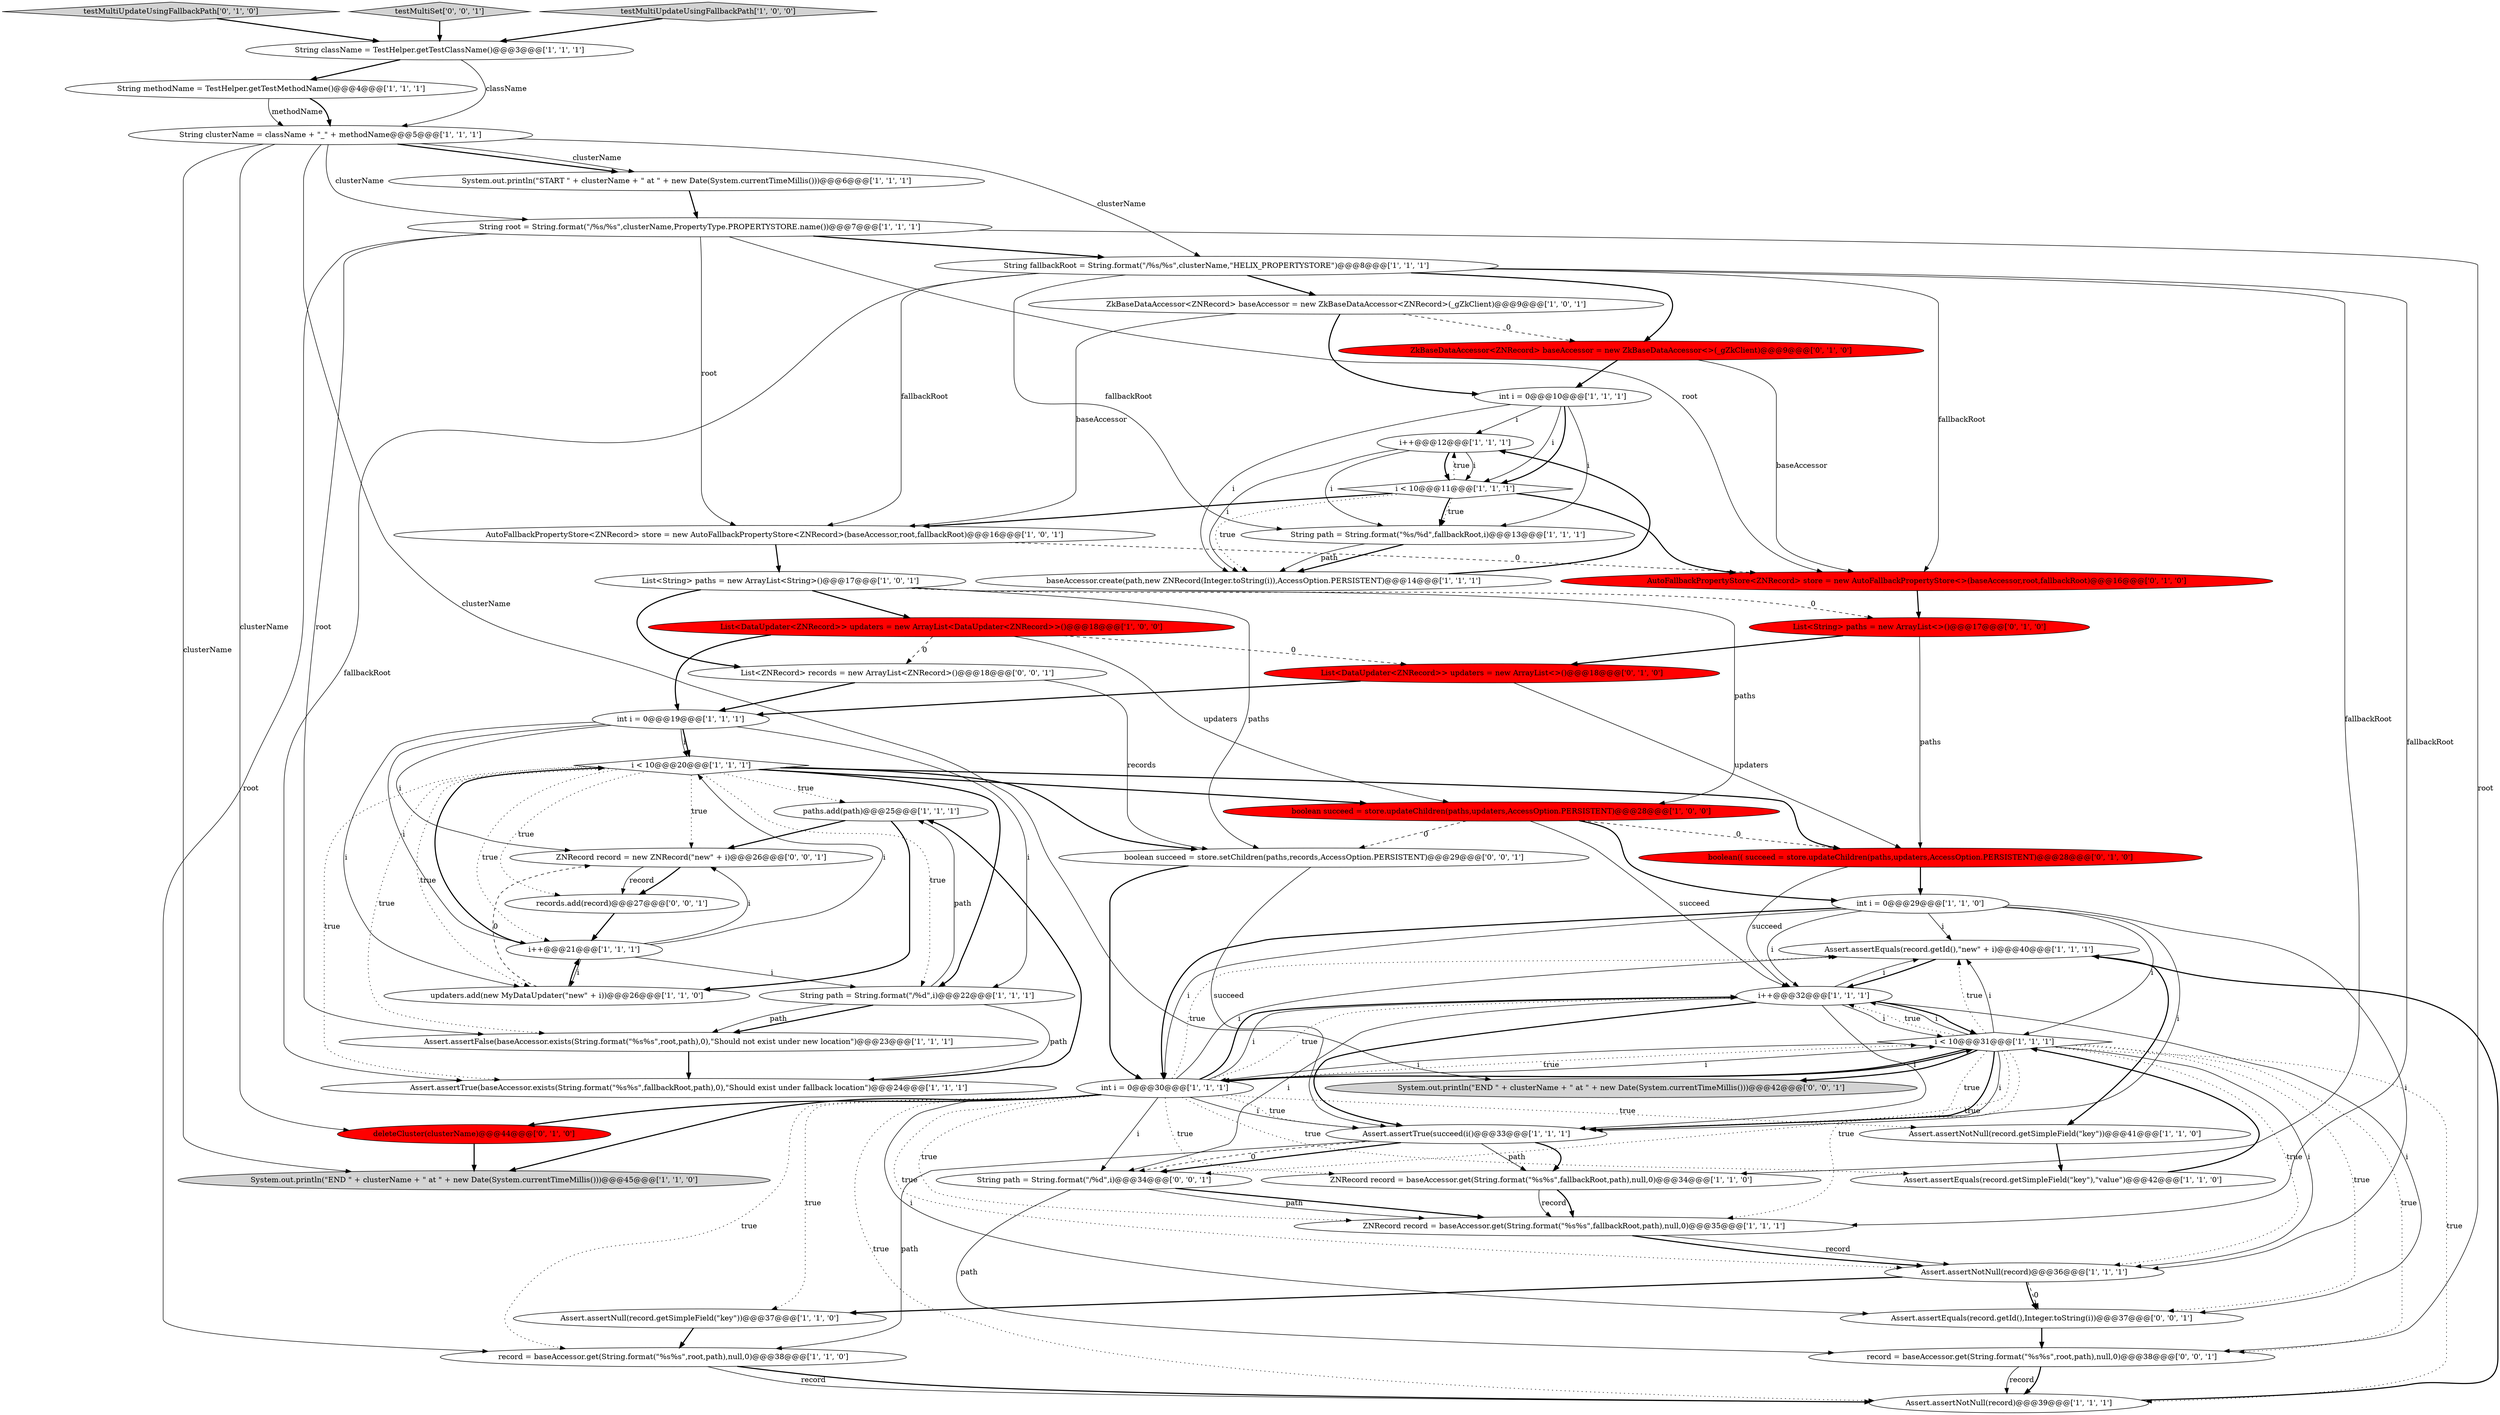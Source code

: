 digraph {
22 [style = filled, label = "Assert.assertEquals(record.getId(),\"new\" + i)@@@40@@@['1', '1', '1']", fillcolor = white, shape = ellipse image = "AAA0AAABBB1BBB"];
13 [style = filled, label = "paths.add(path)@@@25@@@['1', '1', '1']", fillcolor = white, shape = ellipse image = "AAA0AAABBB1BBB"];
31 [style = filled, label = "int i = 0@@@10@@@['1', '1', '1']", fillcolor = white, shape = ellipse image = "AAA0AAABBB1BBB"];
51 [style = filled, label = "Assert.assertEquals(record.getId(),Integer.toString(i))@@@37@@@['0', '0', '1']", fillcolor = white, shape = ellipse image = "AAA0AAABBB3BBB"];
32 [style = filled, label = "List<DataUpdater<ZNRecord>> updaters = new ArrayList<DataUpdater<ZNRecord>>()@@@18@@@['1', '0', '0']", fillcolor = red, shape = ellipse image = "AAA1AAABBB1BBB"];
38 [style = filled, label = "Assert.assertEquals(record.getSimpleField(\"key\"),\"value\")@@@42@@@['1', '1', '0']", fillcolor = white, shape = ellipse image = "AAA0AAABBB1BBB"];
44 [style = filled, label = "testMultiUpdateUsingFallbackPath['0', '1', '0']", fillcolor = lightgray, shape = diamond image = "AAA0AAABBB2BBB"];
39 [style = filled, label = "ZNRecord record = baseAccessor.get(String.format(\"%s%s\",fallbackRoot,path),null,0)@@@35@@@['1', '1', '1']", fillcolor = white, shape = ellipse image = "AAA0AAABBB1BBB"];
55 [style = filled, label = "boolean succeed = store.setChildren(paths,records,AccessOption.PERSISTENT)@@@29@@@['0', '0', '1']", fillcolor = white, shape = ellipse image = "AAA0AAABBB3BBB"];
27 [style = filled, label = "i++@@@12@@@['1', '1', '1']", fillcolor = white, shape = ellipse image = "AAA0AAABBB1BBB"];
17 [style = filled, label = "AutoFallbackPropertyStore<ZNRecord> store = new AutoFallbackPropertyStore<ZNRecord>(baseAccessor,root,fallbackRoot)@@@16@@@['1', '0', '1']", fillcolor = white, shape = ellipse image = "AAA0AAABBB1BBB"];
8 [style = filled, label = "i++@@@32@@@['1', '1', '1']", fillcolor = white, shape = ellipse image = "AAA0AAABBB1BBB"];
26 [style = filled, label = "Assert.assertNotNull(record)@@@39@@@['1', '1', '1']", fillcolor = white, shape = ellipse image = "AAA0AAABBB1BBB"];
30 [style = filled, label = "String fallbackRoot = String.format(\"/%s/%s\",clusterName,\"HELIX_PROPERTYSTORE\")@@@8@@@['1', '1', '1']", fillcolor = white, shape = ellipse image = "AAA0AAABBB1BBB"];
21 [style = filled, label = "i < 10@@@20@@@['1', '1', '1']", fillcolor = white, shape = diamond image = "AAA0AAABBB1BBB"];
50 [style = filled, label = "testMultiSet['0', '0', '1']", fillcolor = lightgray, shape = diamond image = "AAA0AAABBB3BBB"];
15 [style = filled, label = "String methodName = TestHelper.getTestMethodName()@@@4@@@['1', '1', '1']", fillcolor = white, shape = ellipse image = "AAA0AAABBB1BBB"];
46 [style = filled, label = "boolean(( succeed = store.updateChildren(paths,updaters,AccessOption.PERSISTENT)@@@28@@@['0', '1', '0']", fillcolor = red, shape = ellipse image = "AAA1AAABBB2BBB"];
9 [style = filled, label = "String root = String.format(\"/%s/%s\",clusterName,PropertyType.PROPERTYSTORE.name())@@@7@@@['1', '1', '1']", fillcolor = white, shape = ellipse image = "AAA0AAABBB1BBB"];
47 [style = filled, label = "records.add(record)@@@27@@@['0', '0', '1']", fillcolor = white, shape = ellipse image = "AAA0AAABBB3BBB"];
19 [style = filled, label = "System.out.println(\"END \" + clusterName + \" at \" + new Date(System.currentTimeMillis()))@@@45@@@['1', '1', '0']", fillcolor = lightgray, shape = ellipse image = "AAA0AAABBB1BBB"];
53 [style = filled, label = "record = baseAccessor.get(String.format(\"%s%s\",root,path),null,0)@@@38@@@['0', '0', '1']", fillcolor = white, shape = ellipse image = "AAA0AAABBB3BBB"];
6 [style = filled, label = "Assert.assertTrue(succeed(i()@@@33@@@['1', '1', '1']", fillcolor = white, shape = ellipse image = "AAA0AAABBB1BBB"];
25 [style = filled, label = "boolean succeed = store.updateChildren(paths,updaters,AccessOption.PERSISTENT)@@@28@@@['1', '0', '0']", fillcolor = red, shape = ellipse image = "AAA1AAABBB1BBB"];
24 [style = filled, label = "List<String> paths = new ArrayList<String>()@@@17@@@['1', '0', '1']", fillcolor = white, shape = ellipse image = "AAA0AAABBB1BBB"];
23 [style = filled, label = "String clusterName = className + \"_\" + methodName@@@5@@@['1', '1', '1']", fillcolor = white, shape = ellipse image = "AAA0AAABBB1BBB"];
52 [style = filled, label = "ZNRecord record = new ZNRecord(\"new\" + i)@@@26@@@['0', '0', '1']", fillcolor = white, shape = ellipse image = "AAA0AAABBB3BBB"];
14 [style = filled, label = "i++@@@21@@@['1', '1', '1']", fillcolor = white, shape = ellipse image = "AAA0AAABBB1BBB"];
1 [style = filled, label = "Assert.assertFalse(baseAccessor.exists(String.format(\"%s%s\",root,path),0),\"Should not exist under new location\")@@@23@@@['1', '1', '1']", fillcolor = white, shape = ellipse image = "AAA0AAABBB1BBB"];
5 [style = filled, label = "i < 10@@@31@@@['1', '1', '1']", fillcolor = white, shape = diamond image = "AAA0AAABBB1BBB"];
33 [style = filled, label = "updaters.add(new MyDataUpdater(\"new\" + i))@@@26@@@['1', '1', '0']", fillcolor = white, shape = ellipse image = "AAA0AAABBB1BBB"];
34 [style = filled, label = "String className = TestHelper.getTestClassName()@@@3@@@['1', '1', '1']", fillcolor = white, shape = ellipse image = "AAA0AAABBB1BBB"];
35 [style = filled, label = "baseAccessor.create(path,new ZNRecord(Integer.toString(i)),AccessOption.PERSISTENT)@@@14@@@['1', '1', '1']", fillcolor = white, shape = ellipse image = "AAA0AAABBB1BBB"];
36 [style = filled, label = "Assert.assertNotNull(record.getSimpleField(\"key\"))@@@41@@@['1', '1', '0']", fillcolor = white, shape = ellipse image = "AAA0AAABBB1BBB"];
37 [style = filled, label = "ZNRecord record = baseAccessor.get(String.format(\"%s%s\",fallbackRoot,path),null,0)@@@34@@@['1', '1', '0']", fillcolor = white, shape = ellipse image = "AAA0AAABBB1BBB"];
29 [style = filled, label = "Assert.assertNotNull(record)@@@36@@@['1', '1', '1']", fillcolor = white, shape = ellipse image = "AAA0AAABBB1BBB"];
49 [style = filled, label = "String path = String.format(\"/%d\",i)@@@34@@@['0', '0', '1']", fillcolor = white, shape = ellipse image = "AAA0AAABBB3BBB"];
40 [style = filled, label = "List<DataUpdater<ZNRecord>> updaters = new ArrayList<>()@@@18@@@['0', '1', '0']", fillcolor = red, shape = ellipse image = "AAA1AAABBB2BBB"];
45 [style = filled, label = "AutoFallbackPropertyStore<ZNRecord> store = new AutoFallbackPropertyStore<>(baseAccessor,root,fallbackRoot)@@@16@@@['0', '1', '0']", fillcolor = red, shape = ellipse image = "AAA1AAABBB2BBB"];
4 [style = filled, label = "int i = 0@@@30@@@['1', '1', '1']", fillcolor = white, shape = ellipse image = "AAA0AAABBB1BBB"];
48 [style = filled, label = "List<ZNRecord> records = new ArrayList<ZNRecord>()@@@18@@@['0', '0', '1']", fillcolor = white, shape = ellipse image = "AAA0AAABBB3BBB"];
11 [style = filled, label = "record = baseAccessor.get(String.format(\"%s%s\",root,path),null,0)@@@38@@@['1', '1', '0']", fillcolor = white, shape = ellipse image = "AAA0AAABBB1BBB"];
54 [style = filled, label = "System.out.println(\"END \" + clusterName + \" at \" + new Date(System.currentTimeMillis()))@@@42@@@['0', '0', '1']", fillcolor = lightgray, shape = ellipse image = "AAA0AAABBB3BBB"];
41 [style = filled, label = "deleteCluster(clusterName)@@@44@@@['0', '1', '0']", fillcolor = red, shape = ellipse image = "AAA1AAABBB2BBB"];
0 [style = filled, label = "ZkBaseDataAccessor<ZNRecord> baseAccessor = new ZkBaseDataAccessor<ZNRecord>(_gZkClient)@@@9@@@['1', '0', '1']", fillcolor = white, shape = ellipse image = "AAA0AAABBB1BBB"];
2 [style = filled, label = "String path = String.format(\"%s/%d\",fallbackRoot,i)@@@13@@@['1', '1', '1']", fillcolor = white, shape = ellipse image = "AAA0AAABBB1BBB"];
7 [style = filled, label = "i < 10@@@11@@@['1', '1', '1']", fillcolor = white, shape = diamond image = "AAA0AAABBB1BBB"];
20 [style = filled, label = "int i = 0@@@29@@@['1', '1', '0']", fillcolor = white, shape = ellipse image = "AAA0AAABBB1BBB"];
42 [style = filled, label = "ZkBaseDataAccessor<ZNRecord> baseAccessor = new ZkBaseDataAccessor<>(_gZkClient)@@@9@@@['0', '1', '0']", fillcolor = red, shape = ellipse image = "AAA1AAABBB2BBB"];
18 [style = filled, label = "testMultiUpdateUsingFallbackPath['1', '0', '0']", fillcolor = lightgray, shape = diamond image = "AAA0AAABBB1BBB"];
43 [style = filled, label = "List<String> paths = new ArrayList<>()@@@17@@@['0', '1', '0']", fillcolor = red, shape = ellipse image = "AAA1AAABBB2BBB"];
10 [style = filled, label = "Assert.assertNull(record.getSimpleField(\"key\"))@@@37@@@['1', '1', '0']", fillcolor = white, shape = ellipse image = "AAA0AAABBB1BBB"];
12 [style = filled, label = "Assert.assertTrue(baseAccessor.exists(String.format(\"%s%s\",fallbackRoot,path),0),\"Should exist under fallback location\")@@@24@@@['1', '1', '1']", fillcolor = white, shape = ellipse image = "AAA0AAABBB1BBB"];
3 [style = filled, label = "System.out.println(\"START \" + clusterName + \" at \" + new Date(System.currentTimeMillis()))@@@6@@@['1', '1', '1']", fillcolor = white, shape = ellipse image = "AAA0AAABBB1BBB"];
16 [style = filled, label = "String path = String.format(\"/%d\",i)@@@22@@@['1', '1', '1']", fillcolor = white, shape = ellipse image = "AAA0AAABBB1BBB"];
28 [style = filled, label = "int i = 0@@@19@@@['1', '1', '1']", fillcolor = white, shape = ellipse image = "AAA0AAABBB1BBB"];
2->35 [style = bold, label=""];
21->12 [style = dotted, label="true"];
9->45 [style = solid, label="root"];
48->55 [style = solid, label="records"];
4->38 [style = dotted, label="true"];
43->46 [style = solid, label="paths"];
41->19 [style = bold, label=""];
27->7 [style = solid, label="i"];
34->23 [style = solid, label="className"];
39->29 [style = solid, label="record"];
24->32 [style = bold, label=""];
34->15 [style = bold, label=""];
28->33 [style = solid, label="i"];
4->51 [style = solid, label="i"];
21->52 [style = dotted, label="true"];
51->53 [style = bold, label=""];
31->27 [style = solid, label="i"];
8->6 [style = bold, label=""];
26->22 [style = bold, label=""];
49->53 [style = solid, label="path"];
23->9 [style = solid, label="clusterName"];
14->52 [style = solid, label="i"];
22->8 [style = bold, label=""];
43->40 [style = bold, label=""];
21->46 [style = bold, label=""];
52->47 [style = bold, label=""];
28->21 [style = bold, label=""];
49->39 [style = bold, label=""];
30->45 [style = solid, label="fallbackRoot"];
0->42 [style = dashed, label="0"];
45->43 [style = bold, label=""];
24->43 [style = dashed, label="0"];
5->22 [style = dotted, label="true"];
23->19 [style = solid, label="clusterName"];
37->39 [style = solid, label="record"];
27->7 [style = bold, label=""];
1->12 [style = bold, label=""];
7->27 [style = dotted, label="true"];
21->16 [style = bold, label=""];
4->8 [style = bold, label=""];
4->36 [style = dotted, label="true"];
25->55 [style = dashed, label="0"];
5->29 [style = dotted, label="true"];
27->2 [style = solid, label="i"];
29->51 [style = bold, label=""];
8->6 [style = solid, label="i"];
30->2 [style = solid, label="fallbackRoot"];
39->29 [style = bold, label=""];
49->39 [style = solid, label="path"];
10->11 [style = bold, label=""];
8->49 [style = solid, label="i"];
2->35 [style = solid, label="path"];
25->8 [style = solid, label="succeed"];
24->25 [style = solid, label="paths"];
30->39 [style = solid, label="fallbackRoot"];
30->42 [style = bold, label=""];
4->19 [style = bold, label=""];
31->7 [style = solid, label="i"];
5->49 [style = dotted, label="true"];
30->12 [style = solid, label="fallbackRoot"];
52->47 [style = solid, label="record"];
5->6 [style = dotted, label="true"];
6->49 [style = bold, label=""];
15->23 [style = solid, label="methodName"];
23->3 [style = bold, label=""];
42->31 [style = bold, label=""];
32->25 [style = solid, label="updaters"];
23->54 [style = solid, label="clusterName"];
4->49 [style = solid, label="i"];
21->25 [style = bold, label=""];
17->45 [style = dashed, label="0"];
4->8 [style = solid, label="i"];
21->33 [style = dotted, label="true"];
6->49 [style = dashed, label="0"];
33->52 [style = dashed, label="0"];
5->6 [style = bold, label=""];
4->22 [style = dotted, label="true"];
7->2 [style = bold, label=""];
44->34 [style = bold, label=""];
55->6 [style = solid, label="succeed"];
14->21 [style = solid, label="i"];
42->45 [style = solid, label="baseAccessor"];
7->35 [style = dotted, label="true"];
5->29 [style = solid, label="i"];
46->20 [style = bold, label=""];
23->41 [style = solid, label="clusterName"];
21->13 [style = dotted, label="true"];
5->26 [style = dotted, label="true"];
29->51 [style = dashed, label="0"];
21->16 [style = dotted, label="true"];
8->51 [style = solid, label="i"];
5->8 [style = dotted, label="true"];
48->28 [style = bold, label=""];
32->48 [style = dashed, label="0"];
14->21 [style = bold, label=""];
0->31 [style = bold, label=""];
11->26 [style = bold, label=""];
4->26 [style = dotted, label="true"];
50->34 [style = bold, label=""];
5->8 [style = solid, label="i"];
38->5 [style = bold, label=""];
53->26 [style = solid, label="record"];
7->2 [style = dotted, label="true"];
4->5 [style = dotted, label="true"];
31->35 [style = solid, label="i"];
20->8 [style = solid, label="i"];
40->46 [style = solid, label="updaters"];
7->17 [style = bold, label=""];
4->10 [style = dotted, label="true"];
18->34 [style = bold, label=""];
46->8 [style = solid, label="succeed"];
4->11 [style = dotted, label="true"];
16->12 [style = solid, label="path"];
4->5 [style = solid, label="i"];
20->29 [style = solid, label="i"];
31->7 [style = bold, label=""];
4->41 [style = bold, label=""];
14->16 [style = solid, label="i"];
4->6 [style = solid, label="i"];
6->37 [style = bold, label=""];
3->9 [style = bold, label=""];
21->55 [style = bold, label=""];
12->13 [style = bold, label=""];
27->35 [style = solid, label="i"];
6->11 [style = solid, label="path"];
25->20 [style = bold, label=""];
4->37 [style = dotted, label="true"];
4->29 [style = dotted, label="true"];
14->33 [style = solid, label="i"];
16->1 [style = bold, label=""];
5->53 [style = dotted, label="true"];
5->4 [style = bold, label=""];
53->26 [style = bold, label=""];
25->46 [style = dashed, label="0"];
5->39 [style = dotted, label="true"];
9->11 [style = solid, label="root"];
29->10 [style = bold, label=""];
30->0 [style = bold, label=""];
20->4 [style = solid, label="i"];
16->13 [style = solid, label="path"];
9->53 [style = solid, label="root"];
13->52 [style = bold, label=""];
4->5 [style = bold, label=""];
37->39 [style = bold, label=""];
30->37 [style = solid, label="fallbackRoot"];
20->6 [style = solid, label="i"];
28->14 [style = solid, label="i"];
4->22 [style = solid, label="i"];
4->6 [style = dotted, label="true"];
21->47 [style = dotted, label="true"];
5->51 [style = dotted, label="true"];
5->54 [style = bold, label=""];
15->23 [style = bold, label=""];
33->14 [style = bold, label=""];
35->27 [style = bold, label=""];
20->5 [style = solid, label="i"];
9->17 [style = solid, label="root"];
21->1 [style = dotted, label="true"];
9->1 [style = solid, label="root"];
5->4 [style = solid, label="i"];
11->26 [style = solid, label="record"];
20->22 [style = solid, label="i"];
8->22 [style = solid, label="i"];
4->39 [style = dotted, label="true"];
4->8 [style = dotted, label="true"];
9->30 [style = bold, label=""];
6->37 [style = solid, label="path"];
40->28 [style = bold, label=""];
20->4 [style = bold, label=""];
28->52 [style = solid, label="i"];
23->30 [style = solid, label="clusterName"];
7->45 [style = bold, label=""];
31->2 [style = solid, label="i"];
17->24 [style = bold, label=""];
28->21 [style = solid, label="i"];
5->22 [style = solid, label="i"];
24->55 [style = solid, label="paths"];
55->4 [style = bold, label=""];
8->5 [style = bold, label=""];
32->40 [style = dashed, label="0"];
8->5 [style = solid, label="i"];
23->3 [style = solid, label="clusterName"];
22->36 [style = bold, label=""];
16->1 [style = solid, label="path"];
21->14 [style = dotted, label="true"];
30->17 [style = solid, label="fallbackRoot"];
28->16 [style = solid, label="i"];
36->38 [style = bold, label=""];
13->33 [style = bold, label=""];
0->17 [style = solid, label="baseAccessor"];
32->28 [style = bold, label=""];
47->14 [style = bold, label=""];
5->6 [style = solid, label="i"];
24->48 [style = bold, label=""];
}
